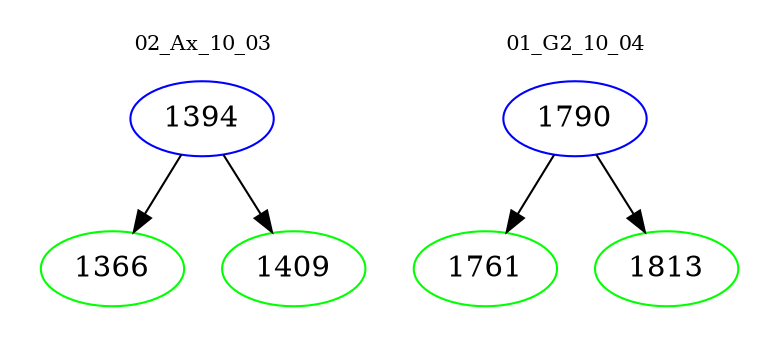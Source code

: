 digraph{
subgraph cluster_0 {
color = white
label = "02_Ax_10_03";
fontsize=10;
T0_1394 [label="1394", color="blue"]
T0_1394 -> T0_1366 [color="black"]
T0_1366 [label="1366", color="green"]
T0_1394 -> T0_1409 [color="black"]
T0_1409 [label="1409", color="green"]
}
subgraph cluster_1 {
color = white
label = "01_G2_10_04";
fontsize=10;
T1_1790 [label="1790", color="blue"]
T1_1790 -> T1_1761 [color="black"]
T1_1761 [label="1761", color="green"]
T1_1790 -> T1_1813 [color="black"]
T1_1813 [label="1813", color="green"]
}
}

